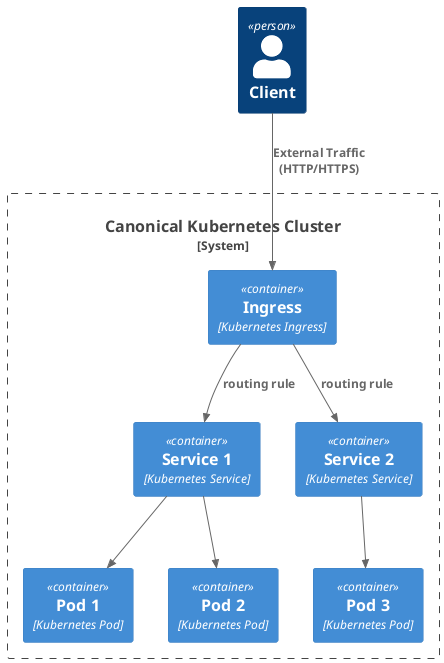 @startuml
set separator none

top to bottom direction

!include <C4/C4>
!include <C4/C4_Context>
!include <C4/C4_Container>

Person(Clients, "Client", $descr="", $tags="", $link="")

System_Boundary("Cluster_boundary", "Canonical Kubernetes Cluster", $tags="") {
  Container(Cluster.Pod1, "Pod 1", $techn="Kubernetes Pod", $descr="", $tags="", $link="")
  Container(Cluster.Pod2, "Pod 2", $techn="Kubernetes Pod", $descr="", $tags="", $link="")
  Container(Cluster.Pod3, "Pod 3", $techn="Kubernetes Pod", $descr="", $tags="", $link="")
  Container(Cluster.Ingress, "Ingress", $techn="Kubernetes Ingress", $descr="", $tags="", $link="")
  Container(Cluster.Service1, "Service 1", $techn="Kubernetes Service", $descr="", $tags="", $link="")
  Container(Cluster.Service2, "Service 2", $techn="Kubernetes Service", $descr="", $tags="", $link="")
}

Rel(Cluster.Service1, Cluster.Pod1, "", $techn="", $tags="", $link="")
Rel(Cluster.Service1, Cluster.Pod2, "", $techn="", $tags="", $link="")
Rel(Cluster.Service2, Cluster.Pod3, "", $techn="", $tags="", $link="")
Rel(Clients, Cluster.Ingress, "External Traffic (HTTP/HTTPS)", $techn="", $tags="", $link="")
Rel(Cluster.Ingress, Cluster.Service1, "routing rule", $techn="", $tags="", $link="")
Rel(Cluster.Ingress, Cluster.Service2, "routing rule", $techn="", $tags="", $link="")
@enduml
